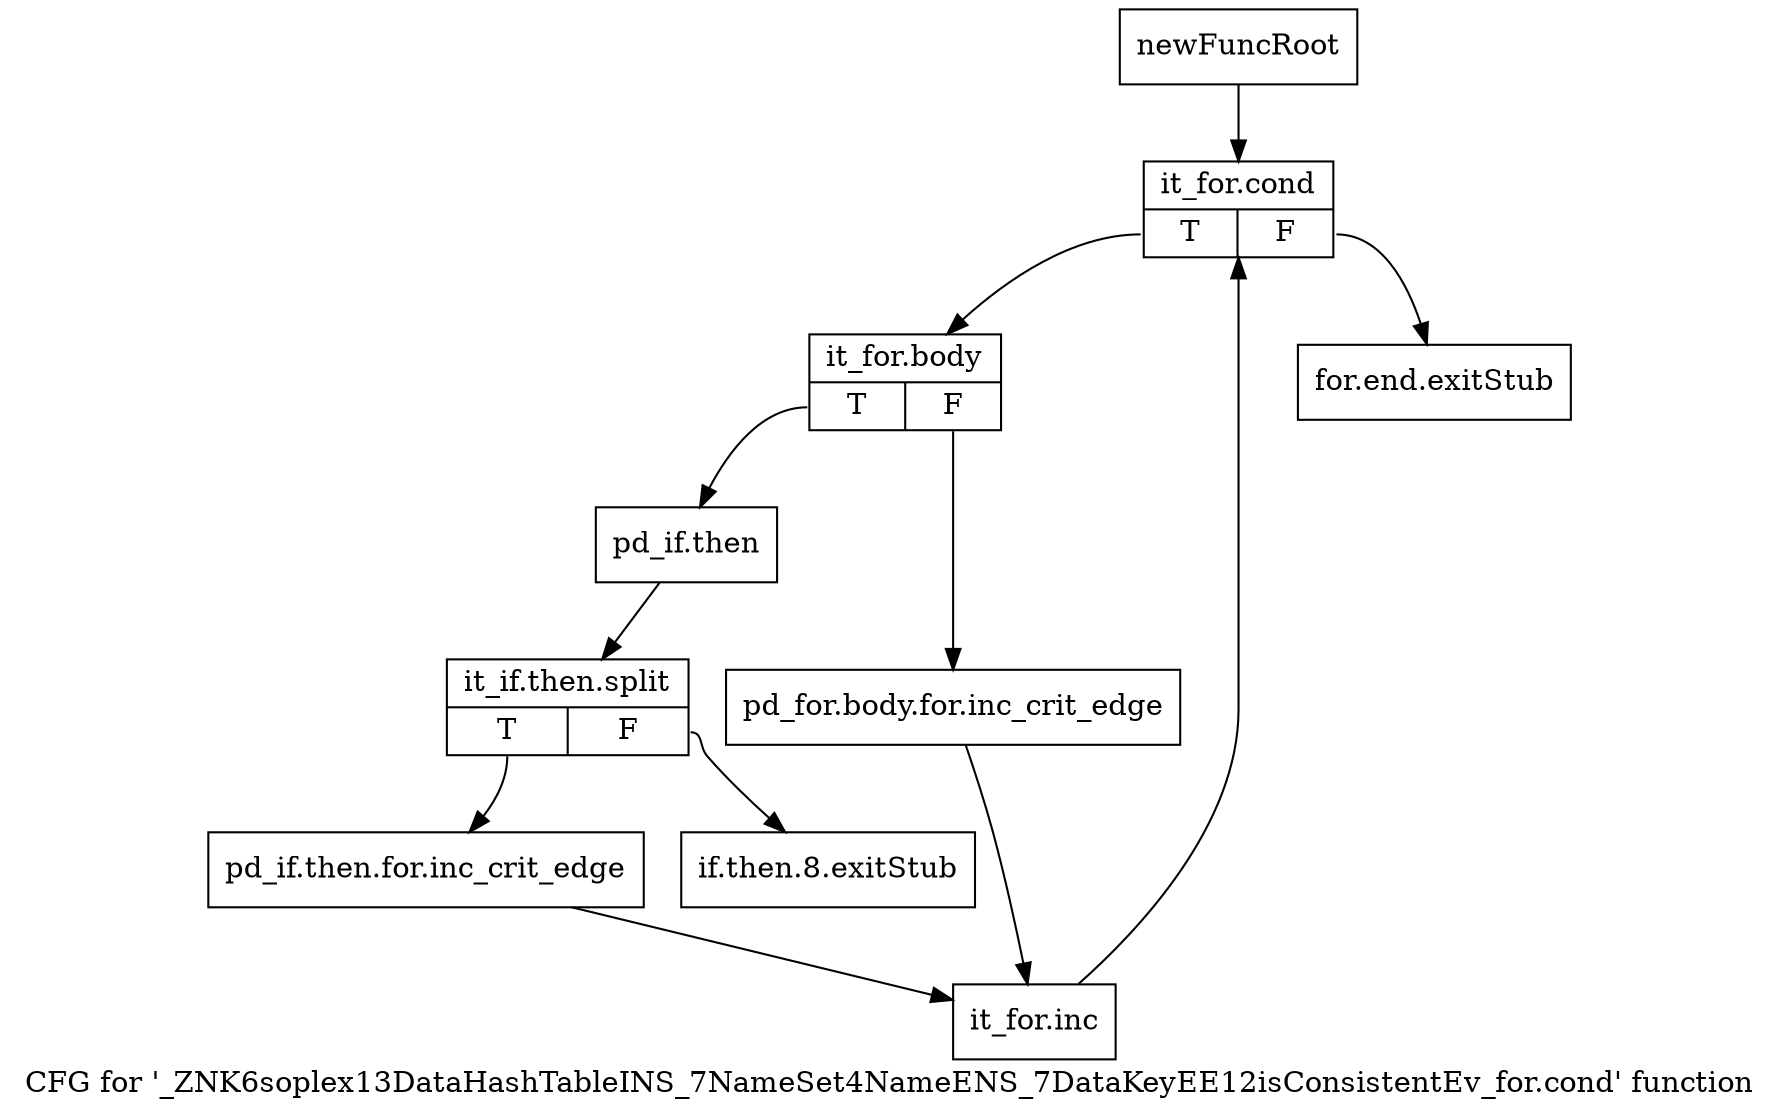 digraph "CFG for '_ZNK6soplex13DataHashTableINS_7NameSet4NameENS_7DataKeyEE12isConsistentEv_for.cond' function" {
	label="CFG for '_ZNK6soplex13DataHashTableINS_7NameSet4NameENS_7DataKeyEE12isConsistentEv_for.cond' function";

	Node0x2cfff60 [shape=record,label="{newFuncRoot}"];
	Node0x2cfff60 -> Node0x2d00050;
	Node0x2cfffb0 [shape=record,label="{for.end.exitStub}"];
	Node0x2d00000 [shape=record,label="{if.then.8.exitStub}"];
	Node0x2d00050 [shape=record,label="{it_for.cond|{<s0>T|<s1>F}}"];
	Node0x2d00050:s0 -> Node0x2d000a0;
	Node0x2d00050:s1 -> Node0x2cfffb0;
	Node0x2d000a0 [shape=record,label="{it_for.body|{<s0>T|<s1>F}}"];
	Node0x2d000a0:s0 -> Node0x2d00140;
	Node0x2d000a0:s1 -> Node0x2d000f0;
	Node0x2d000f0 [shape=record,label="{pd_for.body.for.inc_crit_edge}"];
	Node0x2d000f0 -> Node0x2d001e0;
	Node0x2d00140 [shape=record,label="{pd_if.then}"];
	Node0x2d00140 -> Node0x33d5f00;
	Node0x33d5f00 [shape=record,label="{it_if.then.split|{<s0>T|<s1>F}}"];
	Node0x33d5f00:s0 -> Node0x2d00190;
	Node0x33d5f00:s1 -> Node0x2d00000;
	Node0x2d00190 [shape=record,label="{pd_if.then.for.inc_crit_edge}"];
	Node0x2d00190 -> Node0x2d001e0;
	Node0x2d001e0 [shape=record,label="{it_for.inc}"];
	Node0x2d001e0 -> Node0x2d00050;
}
